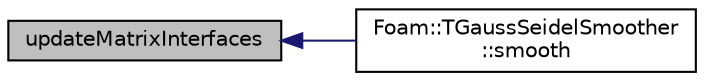 digraph "updateMatrixInterfaces"
{
  bgcolor="transparent";
  edge [fontname="Helvetica",fontsize="10",labelfontname="Helvetica",labelfontsize="10"];
  node [fontname="Helvetica",fontsize="10",shape=record];
  rankdir="LR";
  Node1 [label="updateMatrixInterfaces",height=0.2,width=0.4,color="black", fillcolor="grey75", style="filled", fontcolor="black"];
  Node1 -> Node2 [dir="back",color="midnightblue",fontsize="10",style="solid",fontname="Helvetica"];
  Node2 [label="Foam::TGaussSeidelSmoother\l::smooth",height=0.2,width=0.4,color="black",URL="$a02573.html#a2727a700fb0cafd8fb6b7e04f558fca7",tooltip="Smooth for the given number of sweeps. "];
}

